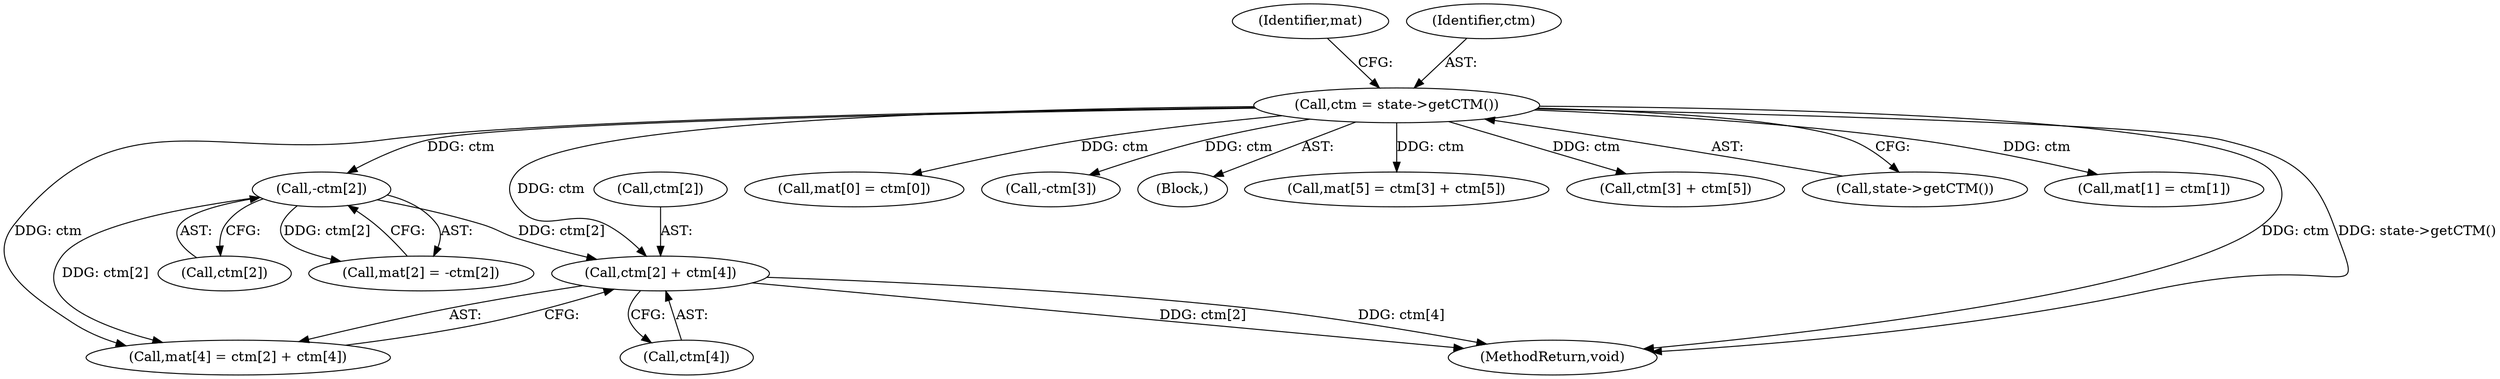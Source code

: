digraph "0_poppler_7b2d314a61fd0e12f47c62996cb49ec0d1ba747a_12@array" {
"1000163" [label="(Call,ctm[2] + ctm[4])"];
"1000147" [label="(Call,-ctm[2])"];
"1000126" [label="(Call,ctm = state->getCTM())"];
"1000129" [label="(Call,mat[0] = ctm[0])"];
"1000155" [label="(Call,-ctm[3])"];
"1000126" [label="(Call,ctm = state->getCTM())"];
"1000111" [label="(Block,)"];
"1000159" [label="(Call,mat[4] = ctm[2] + ctm[4])"];
"1000131" [label="(Identifier,mat)"];
"1000127" [label="(Identifier,ctm)"];
"1000170" [label="(Call,mat[5] = ctm[3] + ctm[5])"];
"1000174" [label="(Call,ctm[3] + ctm[5])"];
"1000128" [label="(Call,state->getCTM())"];
"1000163" [label="(Call,ctm[2] + ctm[4])"];
"1000164" [label="(Call,ctm[2])"];
"1000136" [label="(Call,mat[1] = ctm[1])"];
"1000148" [label="(Call,ctm[2])"];
"1000147" [label="(Call,-ctm[2])"];
"1000665" [label="(MethodReturn,void)"];
"1000143" [label="(Call,mat[2] = -ctm[2])"];
"1000167" [label="(Call,ctm[4])"];
"1000163" -> "1000159"  [label="AST: "];
"1000163" -> "1000167"  [label="CFG: "];
"1000164" -> "1000163"  [label="AST: "];
"1000167" -> "1000163"  [label="AST: "];
"1000159" -> "1000163"  [label="CFG: "];
"1000163" -> "1000665"  [label="DDG: ctm[2]"];
"1000163" -> "1000665"  [label="DDG: ctm[4]"];
"1000147" -> "1000163"  [label="DDG: ctm[2]"];
"1000126" -> "1000163"  [label="DDG: ctm"];
"1000147" -> "1000143"  [label="AST: "];
"1000147" -> "1000148"  [label="CFG: "];
"1000148" -> "1000147"  [label="AST: "];
"1000143" -> "1000147"  [label="CFG: "];
"1000147" -> "1000143"  [label="DDG: ctm[2]"];
"1000126" -> "1000147"  [label="DDG: ctm"];
"1000147" -> "1000159"  [label="DDG: ctm[2]"];
"1000126" -> "1000111"  [label="AST: "];
"1000126" -> "1000128"  [label="CFG: "];
"1000127" -> "1000126"  [label="AST: "];
"1000128" -> "1000126"  [label="AST: "];
"1000131" -> "1000126"  [label="CFG: "];
"1000126" -> "1000665"  [label="DDG: ctm"];
"1000126" -> "1000665"  [label="DDG: state->getCTM()"];
"1000126" -> "1000129"  [label="DDG: ctm"];
"1000126" -> "1000136"  [label="DDG: ctm"];
"1000126" -> "1000155"  [label="DDG: ctm"];
"1000126" -> "1000159"  [label="DDG: ctm"];
"1000126" -> "1000170"  [label="DDG: ctm"];
"1000126" -> "1000174"  [label="DDG: ctm"];
}
